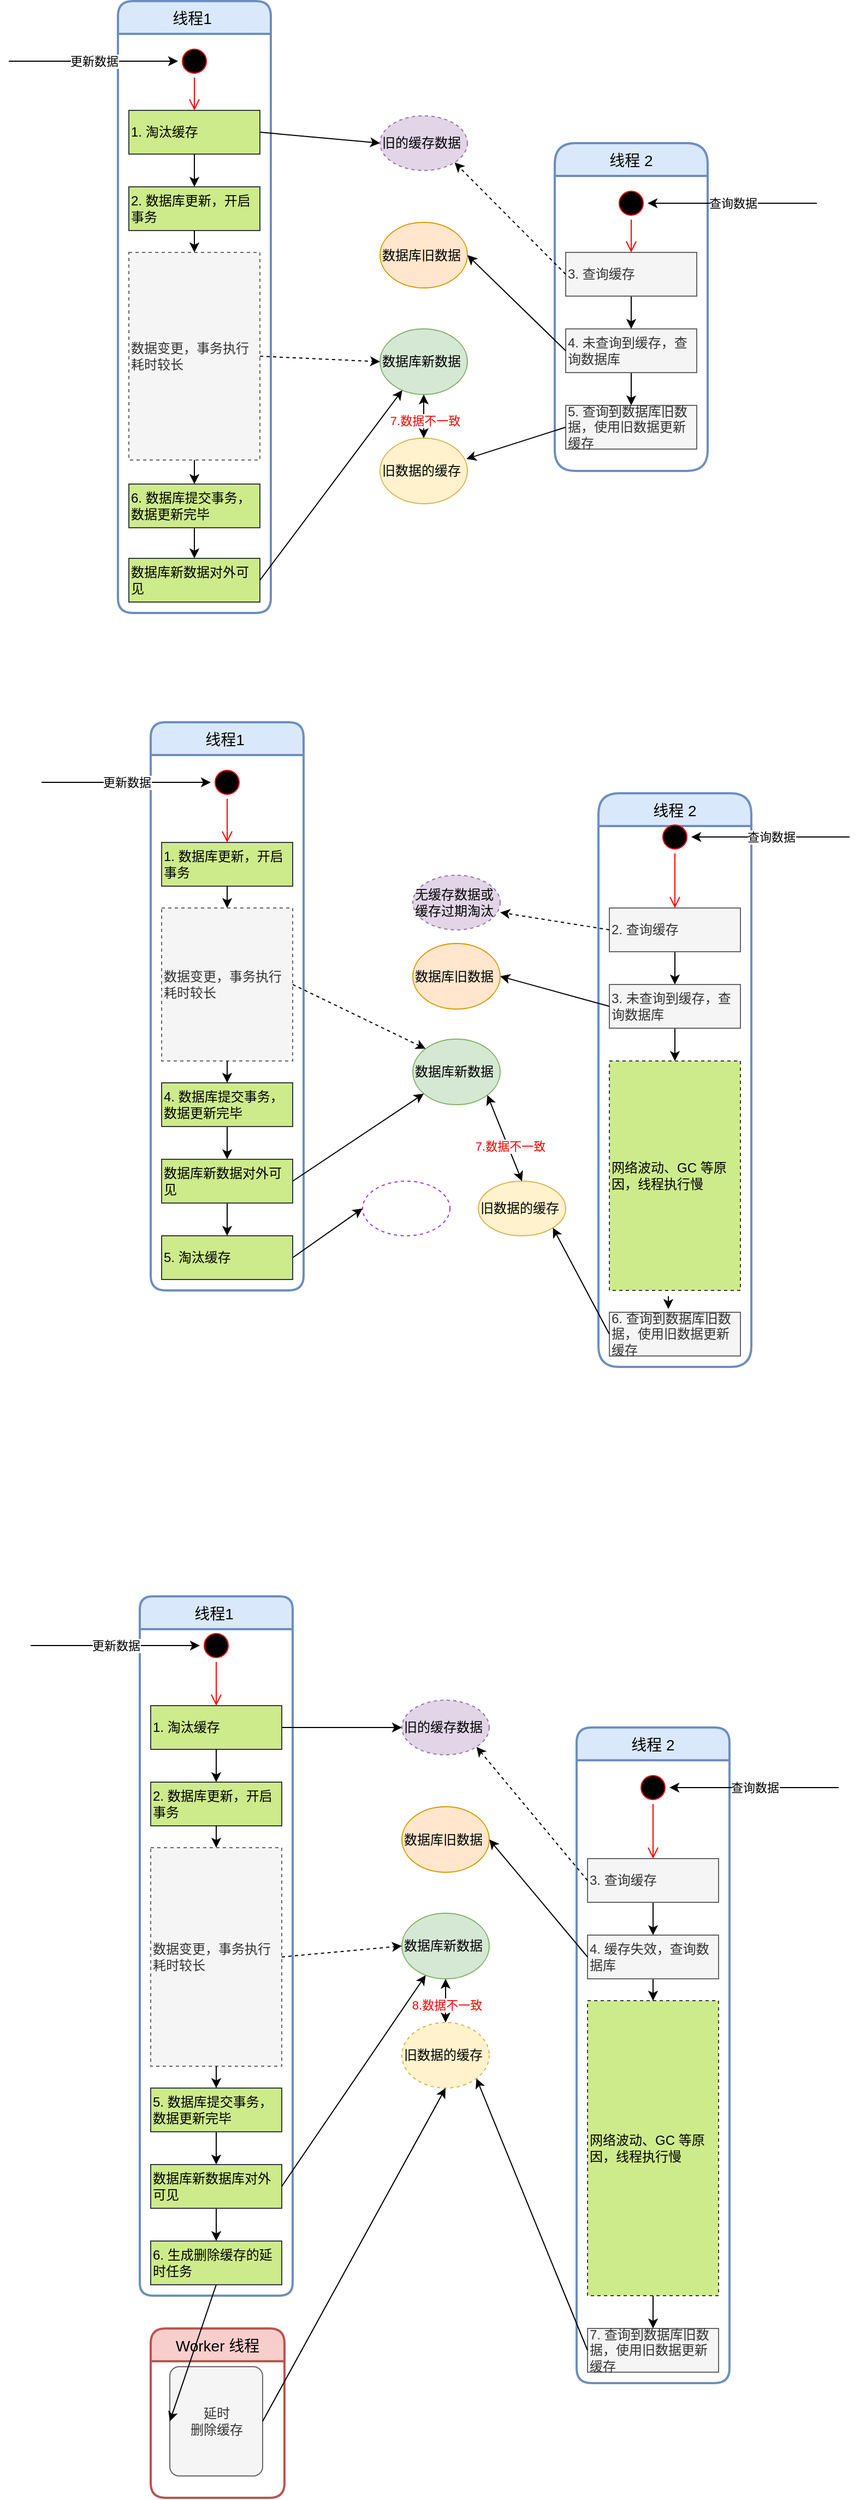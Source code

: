 <mxfile version="15.5.2" type="device"><diagram id="8xos4tDECJgLcVF9xXp1" name="Page-1"><mxGraphModel dx="946" dy="557" grid="1" gridSize="10" guides="1" tooltips="1" connect="1" arrows="1" fold="1" page="1" pageScale="1" pageWidth="827" pageHeight="1169" math="0" shadow="0"><root><mxCell id="0"/><mxCell id="1" parent="0"/><mxCell id="gZY6bLayud0xdsJqxZPq-10" value="线程1 " style="swimlane;childLayout=stackLayout;horizontal=1;startSize=30;horizontalStack=0;rounded=1;fontSize=14;fontStyle=0;strokeWidth=2;resizeParent=0;resizeLast=1;shadow=0;dashed=0;align=center;fillColor=#dae8fc;strokeColor=#6c8ebf;" parent="1" vertex="1"><mxGeometry x="110" y="30" width="140" height="560" as="geometry"/></mxCell><mxCell id="gZY6bLayud0xdsJqxZPq-13" value="线程 2" style="swimlane;childLayout=stackLayout;horizontal=1;startSize=30;horizontalStack=0;rounded=1;fontSize=14;fontStyle=0;strokeWidth=2;resizeParent=0;resizeLast=1;shadow=0;dashed=0;align=center;fillColor=#dae8fc;strokeColor=#6c8ebf;arcSize=21;" parent="1" vertex="1"><mxGeometry x="510" y="160" width="140" height="300" as="geometry"/></mxCell><mxCell id="gZY6bLayud0xdsJqxZPq-16" value="" style="endArrow=classic;html=1;exitX=1;exitY=0.5;exitDx=0;exitDy=0;entryX=0;entryY=0.5;entryDx=0;entryDy=0;" parent="1" source="gZY6bLayud0xdsJqxZPq-36" target="gZY6bLayud0xdsJqxZPq-38" edge="1"><mxGeometry width="50" height="50" relative="1" as="geometry"><mxPoint x="260" y="490" as="sourcePoint"/><mxPoint x="395" y="220" as="targetPoint"/></mxGeometry></mxCell><mxCell id="gZY6bLayud0xdsJqxZPq-36" value="1. 淘汰缓存" style="rounded=0;whiteSpace=wrap;html=1;align=left;fillColor=#cdeb8b;strokeColor=#36393d;" parent="1" vertex="1"><mxGeometry x="120" y="130" width="120" height="40" as="geometry"/></mxCell><mxCell id="gZY6bLayud0xdsJqxZPq-37" value="2. 数据库更新，开启事务" style="rounded=0;whiteSpace=wrap;html=1;align=left;fillColor=#cdeb8b;strokeColor=#36393d;" parent="1" vertex="1"><mxGeometry x="120" y="200" width="120" height="40" as="geometry"/></mxCell><mxCell id="gZY6bLayud0xdsJqxZPq-38" value="旧的缓存数据" style="ellipse;whiteSpace=wrap;html=1;align=left;dashed=1;fillColor=#e1d5e7;strokeColor=#9673a6;" parent="1" vertex="1"><mxGeometry x="350" y="135" width="80" height="50" as="geometry"/></mxCell><mxCell id="gZY6bLayud0xdsJqxZPq-39" value="" style="endArrow=classic;html=1;exitX=0.5;exitY=1;exitDx=0;exitDy=0;entryX=0.5;entryY=0;entryDx=0;entryDy=0;" parent="1" source="gZY6bLayud0xdsJqxZPq-36" target="gZY6bLayud0xdsJqxZPq-37" edge="1"><mxGeometry width="50" height="50" relative="1" as="geometry"><mxPoint x="80" y="390" as="sourcePoint"/><mxPoint x="130" y="340" as="targetPoint"/></mxGeometry></mxCell><mxCell id="gZY6bLayud0xdsJqxZPq-46" value="" style="edgeStyle=orthogonalEdgeStyle;rounded=0;orthogonalLoop=1;jettySize=auto;html=1;" parent="1" source="gZY6bLayud0xdsJqxZPq-40" target="gZY6bLayud0xdsJqxZPq-45" edge="1"><mxGeometry relative="1" as="geometry"/></mxCell><mxCell id="gZY6bLayud0xdsJqxZPq-40" value="6. 数据库提交事务，数据更新完毕" style="rounded=0;whiteSpace=wrap;html=1;align=left;fillColor=#cdeb8b;strokeColor=#36393d;" parent="1" vertex="1"><mxGeometry x="120" y="472" width="120" height="40" as="geometry"/></mxCell><mxCell id="gZY6bLayud0xdsJqxZPq-42" value="数据变更，事务执行耗时较长" style="rounded=0;whiteSpace=wrap;html=1;align=left;dashed=1;fillColor=#f5f5f5;strokeColor=#666666;fontColor=#333333;" parent="1" vertex="1"><mxGeometry x="120" y="260" width="120" height="190" as="geometry"/></mxCell><mxCell id="gZY6bLayud0xdsJqxZPq-43" value="" style="endArrow=classic;html=1;exitX=0.5;exitY=1;exitDx=0;exitDy=0;entryX=0.5;entryY=0;entryDx=0;entryDy=0;" parent="1" source="gZY6bLayud0xdsJqxZPq-37" target="gZY6bLayud0xdsJqxZPq-42" edge="1"><mxGeometry width="50" height="50" relative="1" as="geometry"><mxPoint x="290" y="310" as="sourcePoint"/><mxPoint x="340" y="260" as="targetPoint"/></mxGeometry></mxCell><mxCell id="gZY6bLayud0xdsJqxZPq-44" value="" style="endArrow=classic;html=1;exitX=0.5;exitY=1;exitDx=0;exitDy=0;entryX=0.5;entryY=0;entryDx=0;entryDy=0;" parent="1" source="gZY6bLayud0xdsJqxZPq-42" target="gZY6bLayud0xdsJqxZPq-40" edge="1"><mxGeometry width="50" height="50" relative="1" as="geometry"><mxPoint x="180" y="462" as="sourcePoint"/><mxPoint x="180" y="422" as="targetPoint"/></mxGeometry></mxCell><mxCell id="gZY6bLayud0xdsJqxZPq-45" value="数据库新数据对外可见" style="rounded=0;whiteSpace=wrap;html=1;align=left;fillColor=#cdeb8b;strokeColor=#36393d;" parent="1" vertex="1"><mxGeometry x="120" y="540" width="120" height="40" as="geometry"/></mxCell><mxCell id="gZY6bLayud0xdsJqxZPq-50" value="" style="edgeStyle=orthogonalEdgeStyle;rounded=0;orthogonalLoop=1;jettySize=auto;html=1;" parent="1" source="gZY6bLayud0xdsJqxZPq-47" target="gZY6bLayud0xdsJqxZPq-49" edge="1"><mxGeometry relative="1" as="geometry"/></mxCell><mxCell id="gZY6bLayud0xdsJqxZPq-47" value="3. 查询缓存" style="rounded=0;whiteSpace=wrap;html=1;align=left;fillColor=#f5f5f5;strokeColor=#666666;fontColor=#333333;" parent="1" vertex="1"><mxGeometry x="520" y="260" width="120" height="40" as="geometry"/></mxCell><mxCell id="gZY6bLayud0xdsJqxZPq-48" value="" style="endArrow=classic;html=1;entryX=1;entryY=1;entryDx=0;entryDy=0;exitX=0;exitY=0.5;exitDx=0;exitDy=0;dashed=1;" parent="1" source="gZY6bLayud0xdsJqxZPq-47" target="gZY6bLayud0xdsJqxZPq-38" edge="1"><mxGeometry width="50" height="50" relative="1" as="geometry"><mxPoint x="390" y="340" as="sourcePoint"/><mxPoint x="440" y="290" as="targetPoint"/></mxGeometry></mxCell><mxCell id="gZY6bLayud0xdsJqxZPq-59" value="" style="edgeStyle=orthogonalEdgeStyle;rounded=0;orthogonalLoop=1;jettySize=auto;html=1;" parent="1" source="gZY6bLayud0xdsJqxZPq-49" target="gZY6bLayud0xdsJqxZPq-58" edge="1"><mxGeometry relative="1" as="geometry"/></mxCell><mxCell id="gZY6bLayud0xdsJqxZPq-49" value="4. 未查询到缓存，查询数据库" style="rounded=0;whiteSpace=wrap;html=1;align=left;fillColor=#f5f5f5;strokeColor=#666666;fontColor=#333333;" parent="1" vertex="1"><mxGeometry x="520" y="330" width="120" height="40" as="geometry"/></mxCell><mxCell id="gZY6bLayud0xdsJqxZPq-52" value="数据库旧数据" style="ellipse;whiteSpace=wrap;html=1;align=left;fillColor=#ffe6cc;strokeColor=#d79b00;" parent="1" vertex="1"><mxGeometry x="350" y="232.5" width="80" height="60" as="geometry"/></mxCell><mxCell id="gZY6bLayud0xdsJqxZPq-53" value="" style="endArrow=classic;html=1;entryX=1;entryY=0.5;entryDx=0;entryDy=0;exitX=0;exitY=0.5;exitDx=0;exitDy=0;" parent="1" source="gZY6bLayud0xdsJqxZPq-49" target="gZY6bLayud0xdsJqxZPq-52" edge="1"><mxGeometry width="50" height="50" relative="1" as="geometry"><mxPoint x="460" y="490" as="sourcePoint"/><mxPoint x="510" y="440" as="targetPoint"/></mxGeometry></mxCell><mxCell id="gZY6bLayud0xdsJqxZPq-55" value="数据库新数据" style="ellipse;whiteSpace=wrap;html=1;align=left;fillColor=#d5e8d4;strokeColor=#82b366;" parent="1" vertex="1"><mxGeometry x="350" y="330" width="80" height="60" as="geometry"/></mxCell><mxCell id="gZY6bLayud0xdsJqxZPq-56" value="" style="endArrow=classic;html=1;exitX=1;exitY=0.5;exitDx=0;exitDy=0;entryX=0;entryY=0.5;entryDx=0;entryDy=0;dashed=1;" parent="1" source="gZY6bLayud0xdsJqxZPq-42" target="gZY6bLayud0xdsJqxZPq-55" edge="1"><mxGeometry width="50" height="50" relative="1" as="geometry"><mxPoint x="310" y="530" as="sourcePoint"/><mxPoint x="360" y="480" as="targetPoint"/></mxGeometry></mxCell><mxCell id="gZY6bLayud0xdsJqxZPq-57" value="" style="endArrow=classic;html=1;exitX=1;exitY=0.5;exitDx=0;exitDy=0;" parent="1" source="gZY6bLayud0xdsJqxZPq-45" target="gZY6bLayud0xdsJqxZPq-55" edge="1"><mxGeometry width="50" height="50" relative="1" as="geometry"><mxPoint x="310" y="580" as="sourcePoint"/><mxPoint x="360" y="530" as="targetPoint"/></mxGeometry></mxCell><mxCell id="gZY6bLayud0xdsJqxZPq-58" value="5. 查询到数据库旧数据，使用旧数据更新缓存" style="rounded=0;whiteSpace=wrap;html=1;align=left;fillColor=#f5f5f5;strokeColor=#666666;fontColor=#333333;" parent="1" vertex="1"><mxGeometry x="520" y="400" width="120" height="40" as="geometry"/></mxCell><mxCell id="gZY6bLayud0xdsJqxZPq-61" value="旧数据的缓存" style="ellipse;whiteSpace=wrap;html=1;align=left;fillColor=#fff2cc;strokeColor=#d6b656;" parent="1" vertex="1"><mxGeometry x="350" y="430" width="80" height="60" as="geometry"/></mxCell><mxCell id="gZY6bLayud0xdsJqxZPq-64" value="" style="endArrow=classic;html=1;entryX=0.988;entryY=0.317;entryDx=0;entryDy=0;exitX=0;exitY=0.5;exitDx=0;exitDy=0;entryPerimeter=0;" parent="1" source="gZY6bLayud0xdsJqxZPq-58" target="gZY6bLayud0xdsJqxZPq-61" edge="1"><mxGeometry width="50" height="50" relative="1" as="geometry"><mxPoint x="420" y="600" as="sourcePoint"/><mxPoint x="470" y="550" as="targetPoint"/></mxGeometry></mxCell><mxCell id="gZY6bLayud0xdsJqxZPq-65" value="" style="ellipse;html=1;shape=startState;fillColor=#000000;strokeColor=#ff0000;align=left;" parent="1" vertex="1"><mxGeometry x="565" y="200" width="30" height="30" as="geometry"/></mxCell><mxCell id="gZY6bLayud0xdsJqxZPq-66" value="" style="edgeStyle=orthogonalEdgeStyle;html=1;verticalAlign=bottom;endArrow=open;endSize=8;strokeColor=#ff0000;entryX=0.5;entryY=0;entryDx=0;entryDy=0;" parent="1" source="gZY6bLayud0xdsJqxZPq-65" target="gZY6bLayud0xdsJqxZPq-47" edge="1"><mxGeometry relative="1" as="geometry"><mxPoint x="585" y="210" as="targetPoint"/></mxGeometry></mxCell><mxCell id="gZY6bLayud0xdsJqxZPq-68" value="" style="ellipse;html=1;shape=startState;fillColor=#000000;strokeColor=#ff0000;align=left;" parent="1" vertex="1"><mxGeometry x="165" y="70" width="30" height="30" as="geometry"/></mxCell><mxCell id="gZY6bLayud0xdsJqxZPq-69" value="" style="edgeStyle=orthogonalEdgeStyle;html=1;verticalAlign=bottom;endArrow=open;endSize=8;strokeColor=#ff0000;entryX=0.5;entryY=0;entryDx=0;entryDy=0;" parent="1" source="gZY6bLayud0xdsJqxZPq-68" target="gZY6bLayud0xdsJqxZPq-36" edge="1"><mxGeometry relative="1" as="geometry"><mxPoint x="180" y="140" as="targetPoint"/></mxGeometry></mxCell><mxCell id="gZY6bLayud0xdsJqxZPq-70" value="更新数据" style="endArrow=classic;html=1;entryX=0;entryY=0.5;entryDx=0;entryDy=0;" parent="1" target="gZY6bLayud0xdsJqxZPq-68" edge="1"><mxGeometry width="50" height="50" relative="1" as="geometry"><mxPoint x="10" y="85" as="sourcePoint"/><mxPoint x="70" y="60" as="targetPoint"/></mxGeometry></mxCell><mxCell id="gZY6bLayud0xdsJqxZPq-71" value="查询数据" style="endArrow=classic;html=1;entryX=1;entryY=0.5;entryDx=0;entryDy=0;" parent="1" target="gZY6bLayud0xdsJqxZPq-65" edge="1"><mxGeometry width="50" height="50" relative="1" as="geometry"><mxPoint x="750" y="215" as="sourcePoint"/><mxPoint x="670" y="130" as="targetPoint"/></mxGeometry></mxCell><mxCell id="gZY6bLayud0xdsJqxZPq-72" value="" style="endArrow=classic;startArrow=classic;html=1;entryX=0.5;entryY=0;entryDx=0;entryDy=0;exitX=0.5;exitY=1;exitDx=0;exitDy=0;" parent="1" source="gZY6bLayud0xdsJqxZPq-55" target="gZY6bLayud0xdsJqxZPq-61" edge="1"><mxGeometry width="50" height="50" relative="1" as="geometry"><mxPoint x="390" y="420" as="sourcePoint"/><mxPoint x="450" y="500" as="targetPoint"/></mxGeometry></mxCell><mxCell id="gZY6bLayud0xdsJqxZPq-73" value="7.数据不一致" style="edgeLabel;html=1;align=center;verticalAlign=middle;resizable=0;points=[];fontColor=#FF0000;" parent="gZY6bLayud0xdsJqxZPq-72" vertex="1" connectable="0"><mxGeometry x="0.2" y="1" relative="1" as="geometry"><mxPoint as="offset"/></mxGeometry></mxCell><mxCell id="gZY6bLayud0xdsJqxZPq-108" value="线程1 " style="swimlane;childLayout=stackLayout;horizontal=1;startSize=30;horizontalStack=0;rounded=1;fontSize=14;fontStyle=0;strokeWidth=2;resizeParent=0;resizeLast=1;shadow=0;dashed=0;align=center;fillColor=#dae8fc;strokeColor=#6c8ebf;arcSize=13;" parent="1" vertex="1"><mxGeometry x="130" y="1490" width="140" height="640" as="geometry"/></mxCell><mxCell id="gZY6bLayud0xdsJqxZPq-109" value="线程 2" style="swimlane;childLayout=stackLayout;horizontal=1;startSize=30;horizontalStack=0;rounded=1;fontSize=14;fontStyle=0;strokeWidth=2;resizeParent=0;resizeLast=1;shadow=0;dashed=0;align=center;fillColor=#dae8fc;strokeColor=#6c8ebf;" parent="1" vertex="1"><mxGeometry x="530" y="1610" width="140" height="600" as="geometry"/></mxCell><mxCell id="gZY6bLayud0xdsJqxZPq-110" value="" style="endArrow=classic;html=1;exitX=1;exitY=0.5;exitDx=0;exitDy=0;entryX=0;entryY=0.5;entryDx=0;entryDy=0;" parent="1" source="gZY6bLayud0xdsJqxZPq-111" target="gZY6bLayud0xdsJqxZPq-113" edge="1"><mxGeometry width="50" height="50" relative="1" as="geometry"><mxPoint x="280" y="1940" as="sourcePoint"/><mxPoint x="415" y="1670" as="targetPoint"/></mxGeometry></mxCell><mxCell id="gZY6bLayud0xdsJqxZPq-111" value="1. 淘汰缓存" style="rounded=0;whiteSpace=wrap;html=1;align=left;fillColor=#cdeb8b;strokeColor=#36393d;" parent="1" vertex="1"><mxGeometry x="140" y="1590" width="120" height="40" as="geometry"/></mxCell><mxCell id="gZY6bLayud0xdsJqxZPq-112" value="2. 数据库更新，开启事务" style="rounded=0;whiteSpace=wrap;html=1;align=left;fillColor=#cdeb8b;strokeColor=#36393d;" parent="1" vertex="1"><mxGeometry x="140" y="1660" width="120" height="40" as="geometry"/></mxCell><mxCell id="gZY6bLayud0xdsJqxZPq-113" value="旧的缓存数据" style="ellipse;whiteSpace=wrap;html=1;align=left;dashed=1;fillColor=#e1d5e7;strokeColor=#9673a6;" parent="1" vertex="1"><mxGeometry x="370" y="1585" width="80" height="50" as="geometry"/></mxCell><mxCell id="gZY6bLayud0xdsJqxZPq-114" value="" style="endArrow=classic;html=1;exitX=0.5;exitY=1;exitDx=0;exitDy=0;entryX=0.5;entryY=0;entryDx=0;entryDy=0;" parent="1" source="gZY6bLayud0xdsJqxZPq-111" target="gZY6bLayud0xdsJqxZPq-112" edge="1"><mxGeometry width="50" height="50" relative="1" as="geometry"><mxPoint x="100" y="1840" as="sourcePoint"/><mxPoint x="150" y="1790" as="targetPoint"/></mxGeometry></mxCell><mxCell id="gZY6bLayud0xdsJqxZPq-115" value="" style="edgeStyle=orthogonalEdgeStyle;rounded=0;orthogonalLoop=1;jettySize=auto;html=1;" parent="1" source="gZY6bLayud0xdsJqxZPq-116" target="gZY6bLayud0xdsJqxZPq-120" edge="1"><mxGeometry relative="1" as="geometry"/></mxCell><mxCell id="gZY6bLayud0xdsJqxZPq-116" value="5. 数据库提交事务，数据更新完毕" style="rounded=0;whiteSpace=wrap;html=1;align=left;fillColor=#cdeb8b;strokeColor=#36393d;" parent="1" vertex="1"><mxGeometry x="140" y="1940" width="120" height="40" as="geometry"/></mxCell><mxCell id="gZY6bLayud0xdsJqxZPq-117" value="&lt;span style=&quot;color: rgb(51 , 51 , 51)&quot;&gt;数据变更，事务执行耗时较长&lt;/span&gt;" style="rounded=0;whiteSpace=wrap;html=1;align=left;dashed=1;fillColor=#f5f5f5;strokeColor=#666666;fontColor=#333333;" parent="1" vertex="1"><mxGeometry x="140" y="1720" width="120" height="200" as="geometry"/></mxCell><mxCell id="gZY6bLayud0xdsJqxZPq-118" value="" style="endArrow=classic;html=1;exitX=0.5;exitY=1;exitDx=0;exitDy=0;entryX=0.5;entryY=0;entryDx=0;entryDy=0;" parent="1" source="gZY6bLayud0xdsJqxZPq-112" target="gZY6bLayud0xdsJqxZPq-117" edge="1"><mxGeometry width="50" height="50" relative="1" as="geometry"><mxPoint x="310" y="1760" as="sourcePoint"/><mxPoint x="360" y="1710" as="targetPoint"/></mxGeometry></mxCell><mxCell id="gZY6bLayud0xdsJqxZPq-119" value="" style="endArrow=classic;html=1;exitX=0.5;exitY=1;exitDx=0;exitDy=0;entryX=0.5;entryY=0;entryDx=0;entryDy=0;" parent="1" source="gZY6bLayud0xdsJqxZPq-117" target="gZY6bLayud0xdsJqxZPq-116" edge="1"><mxGeometry width="50" height="50" relative="1" as="geometry"><mxPoint x="200" y="1910" as="sourcePoint"/><mxPoint x="200" y="1880" as="targetPoint"/></mxGeometry></mxCell><mxCell id="gZY6bLayud0xdsJqxZPq-143" value="" style="edgeStyle=orthogonalEdgeStyle;rounded=0;orthogonalLoop=1;jettySize=auto;html=1;fontColor=#FF0000;" parent="1" source="gZY6bLayud0xdsJqxZPq-120" target="gZY6bLayud0xdsJqxZPq-142" edge="1"><mxGeometry relative="1" as="geometry"/></mxCell><mxCell id="gZY6bLayud0xdsJqxZPq-120" value="数据库新数据库对外可见" style="rounded=0;whiteSpace=wrap;html=1;align=left;fillColor=#cdeb8b;strokeColor=#36393d;" parent="1" vertex="1"><mxGeometry x="140" y="2010" width="120" height="40" as="geometry"/></mxCell><mxCell id="gZY6bLayud0xdsJqxZPq-121" value="" style="edgeStyle=orthogonalEdgeStyle;rounded=0;orthogonalLoop=1;jettySize=auto;html=1;" parent="1" source="gZY6bLayud0xdsJqxZPq-122" target="gZY6bLayud0xdsJqxZPq-125" edge="1"><mxGeometry relative="1" as="geometry"/></mxCell><mxCell id="gZY6bLayud0xdsJqxZPq-122" value="3. 查询缓存" style="rounded=0;whiteSpace=wrap;html=1;align=left;fillColor=#f5f5f5;strokeColor=#666666;fontColor=#333333;" parent="1" vertex="1"><mxGeometry x="540" y="1730" width="120" height="40" as="geometry"/></mxCell><mxCell id="gZY6bLayud0xdsJqxZPq-123" value="" style="endArrow=classic;html=1;entryX=1;entryY=1;entryDx=0;entryDy=0;exitX=0;exitY=0.5;exitDx=0;exitDy=0;dashed=1;" parent="1" source="gZY6bLayud0xdsJqxZPq-122" target="gZY6bLayud0xdsJqxZPq-113" edge="1"><mxGeometry width="50" height="50" relative="1" as="geometry"><mxPoint x="410" y="1790" as="sourcePoint"/><mxPoint x="460" y="1740" as="targetPoint"/></mxGeometry></mxCell><mxCell id="gZY6bLayud0xdsJqxZPq-124" value="" style="edgeStyle=orthogonalEdgeStyle;rounded=0;orthogonalLoop=1;jettySize=auto;html=1;entryX=0.5;entryY=0;entryDx=0;entryDy=0;" parent="1" source="gZY6bLayud0xdsJqxZPq-125" target="CmxELlWIbHT6qWhYs728-1" edge="1"><mxGeometry relative="1" as="geometry"><mxPoint x="600" y="1990" as="targetPoint"/></mxGeometry></mxCell><mxCell id="gZY6bLayud0xdsJqxZPq-125" value="4. 缓存失效，查询数据库" style="rounded=0;whiteSpace=wrap;html=1;align=left;fillColor=#f5f5f5;strokeColor=#666666;fontColor=#333333;" parent="1" vertex="1"><mxGeometry x="540" y="1800" width="120" height="40" as="geometry"/></mxCell><mxCell id="gZY6bLayud0xdsJqxZPq-126" value="数据库旧数据" style="ellipse;whiteSpace=wrap;html=1;align=left;fillColor=#ffe6cc;strokeColor=#d79b00;" parent="1" vertex="1"><mxGeometry x="370" y="1682.5" width="80" height="60" as="geometry"/></mxCell><mxCell id="gZY6bLayud0xdsJqxZPq-127" value="" style="endArrow=classic;html=1;entryX=1;entryY=0.5;entryDx=0;entryDy=0;exitX=0;exitY=0.5;exitDx=0;exitDy=0;" parent="1" source="gZY6bLayud0xdsJqxZPq-125" target="gZY6bLayud0xdsJqxZPq-126" edge="1"><mxGeometry width="50" height="50" relative="1" as="geometry"><mxPoint x="480" y="1940" as="sourcePoint"/><mxPoint x="530" y="1890" as="targetPoint"/></mxGeometry></mxCell><mxCell id="gZY6bLayud0xdsJqxZPq-128" value="数据库新数据" style="ellipse;whiteSpace=wrap;html=1;align=left;fillColor=#d5e8d4;strokeColor=#82b366;" parent="1" vertex="1"><mxGeometry x="370" y="1780" width="80" height="60" as="geometry"/></mxCell><mxCell id="gZY6bLayud0xdsJqxZPq-129" value="" style="endArrow=classic;html=1;exitX=1;exitY=0.5;exitDx=0;exitDy=0;entryX=0;entryY=0.5;entryDx=0;entryDy=0;dashed=1;" parent="1" source="gZY6bLayud0xdsJqxZPq-117" target="gZY6bLayud0xdsJqxZPq-128" edge="1"><mxGeometry width="50" height="50" relative="1" as="geometry"><mxPoint x="330" y="1980" as="sourcePoint"/><mxPoint x="380" y="1930" as="targetPoint"/></mxGeometry></mxCell><mxCell id="gZY6bLayud0xdsJqxZPq-130" value="" style="endArrow=classic;html=1;exitX=1;exitY=0.5;exitDx=0;exitDy=0;" parent="1" source="gZY6bLayud0xdsJqxZPq-120" target="gZY6bLayud0xdsJqxZPq-128" edge="1"><mxGeometry width="50" height="50" relative="1" as="geometry"><mxPoint x="330" y="2030" as="sourcePoint"/><mxPoint x="380" y="1980" as="targetPoint"/></mxGeometry></mxCell><mxCell id="gZY6bLayud0xdsJqxZPq-131" value="7. 查询到数据库旧数据，使用旧数据更新缓存" style="rounded=0;whiteSpace=wrap;html=1;align=left;fillColor=#f5f5f5;strokeColor=#666666;fontColor=#333333;" parent="1" vertex="1"><mxGeometry x="540" y="2160" width="120" height="40" as="geometry"/></mxCell><mxCell id="gZY6bLayud0xdsJqxZPq-132" value="旧数据的缓存" style="ellipse;whiteSpace=wrap;html=1;align=left;fillColor=#fff2cc;strokeColor=#d6b656;dashed=1;" parent="1" vertex="1"><mxGeometry x="370" y="1880" width="80" height="60" as="geometry"/></mxCell><mxCell id="gZY6bLayud0xdsJqxZPq-133" value="" style="endArrow=classic;html=1;entryX=1;entryY=1;entryDx=0;entryDy=0;exitX=0;exitY=0.5;exitDx=0;exitDy=0;" parent="1" source="gZY6bLayud0xdsJqxZPq-131" target="gZY6bLayud0xdsJqxZPq-132" edge="1"><mxGeometry width="50" height="50" relative="1" as="geometry"><mxPoint x="440" y="2050" as="sourcePoint"/><mxPoint x="490" y="2000" as="targetPoint"/></mxGeometry></mxCell><mxCell id="gZY6bLayud0xdsJqxZPq-134" value="" style="ellipse;html=1;shape=startState;fillColor=#000000;strokeColor=#ff0000;align=left;" parent="1" vertex="1"><mxGeometry x="585" y="1650" width="30" height="30" as="geometry"/></mxCell><mxCell id="gZY6bLayud0xdsJqxZPq-135" value="" style="edgeStyle=orthogonalEdgeStyle;html=1;verticalAlign=bottom;endArrow=open;endSize=8;strokeColor=#ff0000;entryX=0.5;entryY=0;entryDx=0;entryDy=0;" parent="1" source="gZY6bLayud0xdsJqxZPq-134" target="gZY6bLayud0xdsJqxZPq-122" edge="1"><mxGeometry relative="1" as="geometry"><mxPoint x="605" y="1660" as="targetPoint"/></mxGeometry></mxCell><mxCell id="gZY6bLayud0xdsJqxZPq-136" value="" style="ellipse;html=1;shape=startState;fillColor=#000000;strokeColor=#ff0000;align=left;" parent="1" vertex="1"><mxGeometry x="185" y="1520" width="30" height="30" as="geometry"/></mxCell><mxCell id="gZY6bLayud0xdsJqxZPq-137" value="" style="edgeStyle=orthogonalEdgeStyle;html=1;verticalAlign=bottom;endArrow=open;endSize=8;strokeColor=#ff0000;entryX=0.5;entryY=0;entryDx=0;entryDy=0;" parent="1" source="gZY6bLayud0xdsJqxZPq-136" target="gZY6bLayud0xdsJqxZPq-111" edge="1"><mxGeometry relative="1" as="geometry"><mxPoint x="200" y="1590" as="targetPoint"/></mxGeometry></mxCell><mxCell id="gZY6bLayud0xdsJqxZPq-138" value="更新数据" style="endArrow=classic;html=1;entryX=0;entryY=0.5;entryDx=0;entryDy=0;" parent="1" target="gZY6bLayud0xdsJqxZPq-136" edge="1"><mxGeometry width="50" height="50" relative="1" as="geometry"><mxPoint x="30" y="1535" as="sourcePoint"/><mxPoint x="90" y="1510" as="targetPoint"/></mxGeometry></mxCell><mxCell id="gZY6bLayud0xdsJqxZPq-139" value="查询数据" style="endArrow=classic;html=1;entryX=1;entryY=0.5;entryDx=0;entryDy=0;" parent="1" target="gZY6bLayud0xdsJqxZPq-134" edge="1"><mxGeometry width="50" height="50" relative="1" as="geometry"><mxPoint x="770" y="1665" as="sourcePoint"/><mxPoint x="690" y="1580" as="targetPoint"/></mxGeometry></mxCell><mxCell id="gZY6bLayud0xdsJqxZPq-140" value="" style="endArrow=classic;startArrow=classic;html=1;exitX=0.5;exitY=1;exitDx=0;exitDy=0;entryX=0.5;entryY=0;entryDx=0;entryDy=0;" parent="1" source="gZY6bLayud0xdsJqxZPq-128" target="gZY6bLayud0xdsJqxZPq-132" edge="1"><mxGeometry width="50" height="50" relative="1" as="geometry"><mxPoint x="410" y="1870" as="sourcePoint"/><mxPoint x="410" y="1910" as="targetPoint"/></mxGeometry></mxCell><mxCell id="gZY6bLayud0xdsJqxZPq-141" value="8.数据不一致" style="edgeLabel;html=1;align=center;verticalAlign=middle;resizable=0;points=[];fontColor=#FF0000;" parent="gZY6bLayud0xdsJqxZPq-140" vertex="1" connectable="0"><mxGeometry x="0.2" y="1" relative="1" as="geometry"><mxPoint as="offset"/></mxGeometry></mxCell><mxCell id="gZY6bLayud0xdsJqxZPq-142" value="6. 生成删除缓存的延时任务" style="rounded=0;whiteSpace=wrap;html=1;align=left;fillColor=#cdeb8b;strokeColor=#36393d;" parent="1" vertex="1"><mxGeometry x="140" y="2080" width="120" height="40" as="geometry"/></mxCell><mxCell id="gZY6bLayud0xdsJqxZPq-144" value="延时&lt;br&gt;删除缓存" style="rounded=1;arcSize=10;whiteSpace=wrap;html=1;align=center;fillColor=#f5f5f5;strokeColor=#666666;fontColor=#333333;" parent="1" vertex="1"><mxGeometry x="157.5" y="2195" width="85" height="100" as="geometry"/></mxCell><mxCell id="gZY6bLayud0xdsJqxZPq-145" value="Worker 线程" style="swimlane;childLayout=stackLayout;horizontal=1;startSize=30;horizontalStack=0;rounded=1;fontSize=14;fontStyle=0;strokeWidth=2;resizeParent=0;resizeLast=1;shadow=0;dashed=0;align=center;fillColor=#f8cecc;strokeColor=#b85450;" parent="1" vertex="1"><mxGeometry x="140" y="2160" width="122.5" height="155" as="geometry"/></mxCell><mxCell id="gZY6bLayud0xdsJqxZPq-147" value="" style="endArrow=classic;html=1;fontColor=#000000;exitX=0.5;exitY=1;exitDx=0;exitDy=0;entryX=0;entryY=0.5;entryDx=0;entryDy=0;" parent="1" source="gZY6bLayud0xdsJqxZPq-142" target="gZY6bLayud0xdsJqxZPq-144" edge="1"><mxGeometry width="50" height="50" relative="1" as="geometry"><mxPoint x="354" y="2120" as="sourcePoint"/><mxPoint x="384" y="2090" as="targetPoint"/></mxGeometry></mxCell><mxCell id="gZY6bLayud0xdsJqxZPq-148" value="" style="endArrow=classic;html=1;fontColor=#000000;exitX=1;exitY=0.5;exitDx=0;exitDy=0;entryX=0.5;entryY=1;entryDx=0;entryDy=0;" parent="1" source="gZY6bLayud0xdsJqxZPq-144" target="gZY6bLayud0xdsJqxZPq-132" edge="1"><mxGeometry width="50" height="50" relative="1" as="geometry"><mxPoint x="500" y="2050" as="sourcePoint"/><mxPoint x="550" y="2000" as="targetPoint"/></mxGeometry></mxCell><mxCell id="gZY6bLayud0xdsJqxZPq-149" value="线程1 " style="swimlane;childLayout=stackLayout;horizontal=1;startSize=30;horizontalStack=0;rounded=1;fontSize=14;fontStyle=0;strokeWidth=2;resizeParent=0;resizeLast=1;shadow=0;dashed=0;align=center;fillColor=#dae8fc;strokeColor=#6c8ebf;" parent="1" vertex="1"><mxGeometry x="140" y="690" width="140" height="520" as="geometry"/></mxCell><mxCell id="gZY6bLayud0xdsJqxZPq-150" value="线程 2" style="swimlane;childLayout=stackLayout;horizontal=1;startSize=30;horizontalStack=0;rounded=1;fontSize=14;fontStyle=0;strokeWidth=2;resizeParent=0;resizeLast=1;shadow=0;dashed=0;align=center;fillColor=#dae8fc;strokeColor=#6c8ebf;arcSize=21;" parent="1" vertex="1"><mxGeometry x="550" y="755" width="140" height="525" as="geometry"/></mxCell><mxCell id="gZY6bLayud0xdsJqxZPq-151" value="" style="endArrow=classic;html=1;exitX=1;exitY=0.5;exitDx=0;exitDy=0;entryX=0;entryY=0.5;entryDx=0;entryDy=0;" parent="1" source="gZY6bLayud0xdsJqxZPq-184" target="gZY6bLayud0xdsJqxZPq-154" edge="1"><mxGeometry width="50" height="50" relative="1" as="geometry"><mxPoint x="300" y="1255" as="sourcePoint"/><mxPoint x="455" y="1315" as="targetPoint"/></mxGeometry></mxCell><mxCell id="gZY6bLayud0xdsJqxZPq-153" value="1. 数据库更新，开启事务" style="rounded=0;whiteSpace=wrap;html=1;align=left;fillColor=#cdeb8b;strokeColor=#36393d;" parent="1" vertex="1"><mxGeometry x="150" y="800" width="120" height="40" as="geometry"/></mxCell><mxCell id="gZY6bLayud0xdsJqxZPq-154" value="" style="ellipse;whiteSpace=wrap;html=1;align=left;dashed=1;fillColor=none;strokeColor=#9933FF;" parent="1" vertex="1"><mxGeometry x="334" y="1110" width="80" height="50" as="geometry"/></mxCell><mxCell id="gZY6bLayud0xdsJqxZPq-156" value="" style="edgeStyle=orthogonalEdgeStyle;rounded=0;orthogonalLoop=1;jettySize=auto;html=1;" parent="1" source="gZY6bLayud0xdsJqxZPq-157" target="gZY6bLayud0xdsJqxZPq-161" edge="1"><mxGeometry relative="1" as="geometry"/></mxCell><mxCell id="gZY6bLayud0xdsJqxZPq-157" value="4. 数据库提交事务，数据更新完毕" style="rounded=0;whiteSpace=wrap;html=1;align=left;fillColor=#cdeb8b;strokeColor=#36393d;" parent="1" vertex="1"><mxGeometry x="150" y="1020" width="120" height="40" as="geometry"/></mxCell><mxCell id="gZY6bLayud0xdsJqxZPq-158" value="数据变更，事务执行耗时较长" style="rounded=0;whiteSpace=wrap;html=1;align=left;dashed=1;fillColor=#f5f5f5;strokeColor=#666666;fontColor=#333333;" parent="1" vertex="1"><mxGeometry x="150" y="860" width="120" height="140" as="geometry"/></mxCell><mxCell id="gZY6bLayud0xdsJqxZPq-159" value="" style="endArrow=classic;html=1;exitX=0.5;exitY=1;exitDx=0;exitDy=0;entryX=0.5;entryY=0;entryDx=0;entryDy=0;" parent="1" source="gZY6bLayud0xdsJqxZPq-153" target="gZY6bLayud0xdsJqxZPq-158" edge="1"><mxGeometry width="50" height="50" relative="1" as="geometry"><mxPoint x="320" y="970" as="sourcePoint"/><mxPoint x="370" y="920" as="targetPoint"/></mxGeometry></mxCell><mxCell id="gZY6bLayud0xdsJqxZPq-160" value="" style="endArrow=classic;html=1;exitX=0.5;exitY=1;exitDx=0;exitDy=0;entryX=0.5;entryY=0;entryDx=0;entryDy=0;" parent="1" source="gZY6bLayud0xdsJqxZPq-158" target="gZY6bLayud0xdsJqxZPq-157" edge="1"><mxGeometry width="50" height="50" relative="1" as="geometry"><mxPoint x="350" y="1080" as="sourcePoint"/><mxPoint x="210" y="1060" as="targetPoint"/></mxGeometry></mxCell><mxCell id="gZY6bLayud0xdsJqxZPq-185" value="" style="edgeStyle=orthogonalEdgeStyle;rounded=0;orthogonalLoop=1;jettySize=auto;html=1;fontColor=#000000;" parent="1" source="gZY6bLayud0xdsJqxZPq-161" target="gZY6bLayud0xdsJqxZPq-184" edge="1"><mxGeometry relative="1" as="geometry"/></mxCell><mxCell id="gZY6bLayud0xdsJqxZPq-161" value="数据库新数据对外可见" style="rounded=0;whiteSpace=wrap;html=1;align=left;fillColor=#cdeb8b;strokeColor=#36393d;" parent="1" vertex="1"><mxGeometry x="150" y="1090" width="120" height="40" as="geometry"/></mxCell><mxCell id="gZY6bLayud0xdsJqxZPq-162" value="" style="edgeStyle=orthogonalEdgeStyle;rounded=0;orthogonalLoop=1;jettySize=auto;html=1;" parent="1" source="gZY6bLayud0xdsJqxZPq-163" target="gZY6bLayud0xdsJqxZPq-166" edge="1"><mxGeometry relative="1" as="geometry"/></mxCell><mxCell id="gZY6bLayud0xdsJqxZPq-163" value="2. 查询缓存" style="rounded=0;whiteSpace=wrap;html=1;align=left;fillColor=#f5f5f5;strokeColor=#666666;fontColor=#333333;" parent="1" vertex="1"><mxGeometry x="560" y="860" width="120" height="40" as="geometry"/></mxCell><mxCell id="gZY6bLayud0xdsJqxZPq-164" value="" style="endArrow=classic;html=1;exitX=0;exitY=0.5;exitDx=0;exitDy=0;dashed=1;entryX=1;entryY=0.68;entryDx=0;entryDy=0;entryPerimeter=0;" parent="1" source="gZY6bLayud0xdsJqxZPq-163" target="gZY6bLayud0xdsJqxZPq-183" edge="1"><mxGeometry width="50" height="50" relative="1" as="geometry"><mxPoint x="420" y="1000" as="sourcePoint"/><mxPoint x="510" y="830" as="targetPoint"/></mxGeometry></mxCell><mxCell id="gZY6bLayud0xdsJqxZPq-165" value="" style="edgeStyle=orthogonalEdgeStyle;rounded=0;orthogonalLoop=1;jettySize=auto;html=1;entryX=0.5;entryY=0;entryDx=0;entryDy=0;" parent="1" source="gZY6bLayud0xdsJqxZPq-166" target="gZY6bLayud0xdsJqxZPq-186" edge="1"><mxGeometry relative="1" as="geometry"><mxPoint x="620" y="1040" as="targetPoint"/></mxGeometry></mxCell><mxCell id="gZY6bLayud0xdsJqxZPq-166" value="3. 未查询到缓存，查询数据库" style="rounded=0;whiteSpace=wrap;html=1;align=left;fillColor=#f5f5f5;strokeColor=#666666;fontColor=#333333;" parent="1" vertex="1"><mxGeometry x="560" y="930" width="120" height="40" as="geometry"/></mxCell><mxCell id="gZY6bLayud0xdsJqxZPq-167" value="数据库旧数据" style="ellipse;whiteSpace=wrap;html=1;align=left;fillColor=#ffe6cc;strokeColor=#d79b00;" parent="1" vertex="1"><mxGeometry x="380" y="892.5" width="80" height="60" as="geometry"/></mxCell><mxCell id="gZY6bLayud0xdsJqxZPq-168" value="" style="endArrow=classic;html=1;entryX=1;entryY=0.5;entryDx=0;entryDy=0;exitX=0;exitY=0.5;exitDx=0;exitDy=0;" parent="1" source="gZY6bLayud0xdsJqxZPq-166" target="gZY6bLayud0xdsJqxZPq-167" edge="1"><mxGeometry width="50" height="50" relative="1" as="geometry"><mxPoint x="490" y="1150" as="sourcePoint"/><mxPoint x="540" y="1100" as="targetPoint"/></mxGeometry></mxCell><mxCell id="gZY6bLayud0xdsJqxZPq-169" value="数据库新数据" style="ellipse;whiteSpace=wrap;html=1;align=left;fillColor=#d5e8d4;strokeColor=#82b366;" parent="1" vertex="1"><mxGeometry x="380" y="980" width="80" height="60" as="geometry"/></mxCell><mxCell id="gZY6bLayud0xdsJqxZPq-170" value="" style="endArrow=classic;html=1;exitX=1;exitY=0.5;exitDx=0;exitDy=0;entryX=0;entryY=0;entryDx=0;entryDy=0;dashed=1;" parent="1" source="gZY6bLayud0xdsJqxZPq-158" target="gZY6bLayud0xdsJqxZPq-169" edge="1"><mxGeometry width="50" height="50" relative="1" as="geometry"><mxPoint x="340" y="1190" as="sourcePoint"/><mxPoint x="390" y="1140" as="targetPoint"/></mxGeometry></mxCell><mxCell id="gZY6bLayud0xdsJqxZPq-171" value="" style="endArrow=classic;html=1;exitX=1;exitY=0.5;exitDx=0;exitDy=0;" parent="1" source="gZY6bLayud0xdsJqxZPq-161" target="gZY6bLayud0xdsJqxZPq-169" edge="1"><mxGeometry width="50" height="50" relative="1" as="geometry"><mxPoint x="340" y="1240" as="sourcePoint"/><mxPoint x="390" y="1190" as="targetPoint"/></mxGeometry></mxCell><mxCell id="gZY6bLayud0xdsJqxZPq-172" value="6. 查询到数据库旧数据，使用旧数据更新缓存" style="rounded=0;whiteSpace=wrap;html=1;align=left;fillColor=#f5f5f5;strokeColor=#666666;fontColor=#333333;" parent="1" vertex="1"><mxGeometry x="560" y="1230" width="120" height="40" as="geometry"/></mxCell><mxCell id="gZY6bLayud0xdsJqxZPq-173" value="旧数据的缓存" style="ellipse;whiteSpace=wrap;html=1;align=left;fillColor=#fff2cc;strokeColor=#d6b656;" parent="1" vertex="1"><mxGeometry x="440" y="1110" width="80" height="50" as="geometry"/></mxCell><mxCell id="gZY6bLayud0xdsJqxZPq-174" value="" style="endArrow=classic;html=1;entryX=1;entryY=1;entryDx=0;entryDy=0;exitX=0;exitY=0.5;exitDx=0;exitDy=0;" parent="1" source="gZY6bLayud0xdsJqxZPq-172" target="gZY6bLayud0xdsJqxZPq-173" edge="1"><mxGeometry width="50" height="50" relative="1" as="geometry"><mxPoint x="450" y="1260" as="sourcePoint"/><mxPoint x="500" y="1210" as="targetPoint"/></mxGeometry></mxCell><mxCell id="gZY6bLayud0xdsJqxZPq-175" value="" style="ellipse;html=1;shape=startState;fillColor=#000000;strokeColor=#ff0000;align=left;" parent="1" vertex="1"><mxGeometry x="605" y="780" width="30" height="30" as="geometry"/></mxCell><mxCell id="gZY6bLayud0xdsJqxZPq-176" value="" style="edgeStyle=orthogonalEdgeStyle;html=1;verticalAlign=bottom;endArrow=open;endSize=8;strokeColor=#ff0000;entryX=0.5;entryY=0;entryDx=0;entryDy=0;" parent="1" source="gZY6bLayud0xdsJqxZPq-175" target="gZY6bLayud0xdsJqxZPq-163" edge="1"><mxGeometry relative="1" as="geometry"><mxPoint x="625" y="870" as="targetPoint"/></mxGeometry></mxCell><mxCell id="gZY6bLayud0xdsJqxZPq-177" value="" style="ellipse;html=1;shape=startState;fillColor=#000000;strokeColor=#ff0000;align=left;" parent="1" vertex="1"><mxGeometry x="195" y="730" width="30" height="30" as="geometry"/></mxCell><mxCell id="gZY6bLayud0xdsJqxZPq-178" value="" style="edgeStyle=orthogonalEdgeStyle;html=1;verticalAlign=bottom;endArrow=open;endSize=8;strokeColor=#ff0000;entryX=0.5;entryY=0;entryDx=0;entryDy=0;" parent="1" source="gZY6bLayud0xdsJqxZPq-177" target="gZY6bLayud0xdsJqxZPq-153" edge="1"><mxGeometry relative="1" as="geometry"><mxPoint x="220" y="790" as="targetPoint"/></mxGeometry></mxCell><mxCell id="gZY6bLayud0xdsJqxZPq-179" value="更新数据" style="endArrow=classic;html=1;entryX=0;entryY=0.5;entryDx=0;entryDy=0;" parent="1" target="gZY6bLayud0xdsJqxZPq-177" edge="1"><mxGeometry width="50" height="50" relative="1" as="geometry"><mxPoint x="40" y="745" as="sourcePoint"/><mxPoint x="100" y="720" as="targetPoint"/></mxGeometry></mxCell><mxCell id="gZY6bLayud0xdsJqxZPq-180" value="查询数据" style="endArrow=classic;html=1;entryX=1;entryY=0.5;entryDx=0;entryDy=0;" parent="1" target="gZY6bLayud0xdsJqxZPq-175" edge="1"><mxGeometry width="50" height="50" relative="1" as="geometry"><mxPoint x="780" y="795" as="sourcePoint"/><mxPoint x="700" y="710" as="targetPoint"/></mxGeometry></mxCell><mxCell id="gZY6bLayud0xdsJqxZPq-181" value="" style="endArrow=classic;startArrow=classic;html=1;entryX=0.5;entryY=0;entryDx=0;entryDy=0;exitX=1;exitY=1;exitDx=0;exitDy=0;" parent="1" source="gZY6bLayud0xdsJqxZPq-169" target="gZY6bLayud0xdsJqxZPq-173" edge="1"><mxGeometry width="50" height="50" relative="1" as="geometry"><mxPoint x="420" y="1080" as="sourcePoint"/><mxPoint x="480" y="1160" as="targetPoint"/></mxGeometry></mxCell><mxCell id="gZY6bLayud0xdsJqxZPq-182" value="7.数据不一致" style="edgeLabel;html=1;align=center;verticalAlign=middle;resizable=0;points=[];fontColor=#FF0000;" parent="gZY6bLayud0xdsJqxZPq-181" vertex="1" connectable="0"><mxGeometry x="0.2" y="1" relative="1" as="geometry"><mxPoint as="offset"/></mxGeometry></mxCell><mxCell id="gZY6bLayud0xdsJqxZPq-183" value="无缓存数据或缓存过期淘汰" style="ellipse;whiteSpace=wrap;html=1;align=left;dashed=1;fillColor=#e1d5e7;strokeColor=#9673a6;" parent="1" vertex="1"><mxGeometry x="380" y="830" width="80" height="50" as="geometry"/></mxCell><mxCell id="gZY6bLayud0xdsJqxZPq-184" value="5. 淘汰缓存" style="rounded=0;whiteSpace=wrap;html=1;align=left;fillColor=#cdeb8b;strokeColor=#36393d;" parent="1" vertex="1"><mxGeometry x="150" y="1160" width="120" height="40" as="geometry"/></mxCell><mxCell id="gZY6bLayud0xdsJqxZPq-186" value="网络波动、GC 等原因，线程执行慢" style="rounded=0;whiteSpace=wrap;html=1;align=left;dashed=1;fillColor=#cdeb8b;strokeColor=#36393d;" parent="1" vertex="1"><mxGeometry x="560" y="1000" width="120" height="210" as="geometry"/></mxCell><mxCell id="gZY6bLayud0xdsJqxZPq-187" value="" style="endArrow=classic;html=1;fontColor=#000000;exitX=0.45;exitY=1.025;exitDx=0;exitDy=0;exitPerimeter=0;entryX=0.45;entryY=-0.075;entryDx=0;entryDy=0;entryPerimeter=0;" parent="1" source="gZY6bLayud0xdsJqxZPq-186" target="gZY6bLayud0xdsJqxZPq-172" edge="1"><mxGeometry width="50" height="50" relative="1" as="geometry"><mxPoint x="800" y="1190" as="sourcePoint"/><mxPoint x="850" y="1140" as="targetPoint"/></mxGeometry></mxCell><mxCell id="CmxELlWIbHT6qWhYs728-2" value="" style="edgeStyle=orthogonalEdgeStyle;rounded=0;orthogonalLoop=1;jettySize=auto;html=1;" parent="1" source="CmxELlWIbHT6qWhYs728-1" target="gZY6bLayud0xdsJqxZPq-131" edge="1"><mxGeometry relative="1" as="geometry"/></mxCell><mxCell id="CmxELlWIbHT6qWhYs728-1" value="网络波动、GC 等原因，线程执行慢" style="rounded=0;whiteSpace=wrap;html=1;align=left;dashed=1;fillColor=#cdeb8b;strokeColor=#36393d;" parent="1" vertex="1"><mxGeometry x="540" y="1860" width="120" height="270" as="geometry"/></mxCell></root></mxGraphModel></diagram></mxfile>